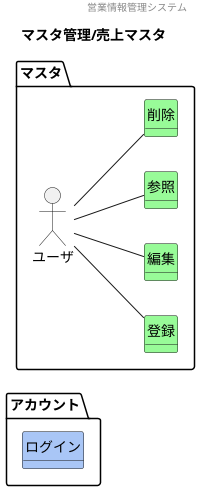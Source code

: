 @startuml images/マスタ管理/売上マスタ
' ヘッダー
header 営業情報管理システム
' タイトル
title マスタ管理/売上マスタ
' 
hide circle
' 
hide method
left to right direction

package "アカウント"{
    class "ログイン" #A9C6F6
}

package "マスタ" {
    'ユーザや外部システム
    mix_actor "ユーザ"
    class "登録" #98fb98
    class "編集" #98fb98
    class "参照" #98fb98
    class "削除" #98fb98
    ' class "" #F5A9BC
    ' class "" #ffd700

    'モデル同士の関係
    ユーザ -- 参照
    ユーザ -- 登録
    ユーザ -- 編集
    ユーザ -- 削除

    'ドメインクラスの属性

}





@enduml